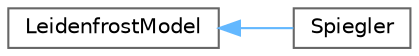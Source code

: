 digraph "Graphical Class Hierarchy"
{
 // LATEX_PDF_SIZE
  bgcolor="transparent";
  edge [fontname=Helvetica,fontsize=10,labelfontname=Helvetica,labelfontsize=10];
  node [fontname=Helvetica,fontsize=10,shape=box,height=0.2,width=0.4];
  rankdir="LR";
  Node0 [id="Node000000",label="LeidenfrostModel",height=0.2,width=0.4,color="grey40", fillcolor="white", style="filled",URL="$classFoam_1_1wallBoilingModels_1_1LeidenfrostModel.html",tooltip="Base class for Leidenfrost-effect models."];
  Node0 -> Node1 [id="edge5016_Node000000_Node000001",dir="back",color="steelblue1",style="solid",tooltip=" "];
  Node1 [id="Node000001",label="Spiegler",height=0.2,width=0.4,color="grey40", fillcolor="white", style="filled",URL="$classFoam_1_1wallBoilingModels_1_1LeidenfrostModels_1_1Spiegler.html",tooltip="A model for Leidenfrost effects based on Spiegler et al. (1963) for boiling flows."];
}
